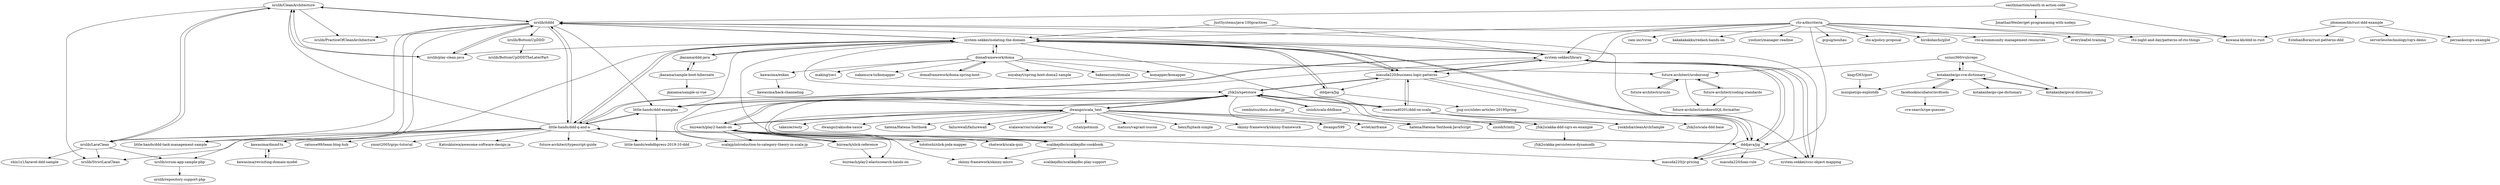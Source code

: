 digraph G {
"nrslib/CleanArchitecture" -> "nrslib/itddd"
"nrslib/CleanArchitecture" -> "nrslib/PracticeOfCleanArchitecture"
"nrslib/CleanArchitecture" -> "nrslib/StrictLaraClean"
"nrslib/CleanArchitecture" -> "nrslib/play-clean-java"
"nrslib/CleanArchitecture" -> "nrslib/LaraClean"
"facebookincubator/nvdtools" -> "kotakanbe/go-cve-dictionary"
"facebookincubator/nvdtools" -> "cve-search/cpe-guesser"
"oauthinaction/oauth-in-action-code" -> "nrslib/itddd"
"oauthinaction/oauth-in-action-code" -> "kuwana-kb/ddd-in-rust"
"oauthinaction/oauth-in-action-code" -> "JonathanWexler/get-programming-with-nodejs" ["e"=1]
"kawasima/revisiting-domain-model" -> "kawasima/dmmf-ts"
"nrslib/play-clean-java" -> "nrslib/itddd"
"nrslib/play-clean-java" -> "nrslib/CleanArchitecture"
"JustSystems/java-100practices" -> "system-sekkei/isolating-the-domain"
"JustSystems/java-100practices" -> "system-sekkei/library"
"masuda220/business-logic-patterns" -> "system-sekkei/isolating-the-domain"
"masuda220/business-logic-patterns" -> "system-sekkei/ccsr-object-mapping"
"masuda220/business-logic-patterns" -> "system-sekkei/library"
"masuda220/business-logic-patterns" -> "masuda220/jr-pricing"
"masuda220/business-logic-patterns" -> "crossroad0201/ddd-on-scala"
"masuda220/business-logic-patterns" -> "dddjava/Jig"
"masuda220/business-logic-patterns" -> "j5ik2o/spetstore"
"system-sekkei/isolating-the-domain" -> "masuda220/business-logic-patterns"
"system-sekkei/isolating-the-domain" -> "dddjava/Jig"
"system-sekkei/isolating-the-domain" -> "system-sekkei/library"
"system-sekkei/isolating-the-domain" -> "dddjava/jig"
"system-sekkei/isolating-the-domain" -> "little-hands/ddd-q-and-a"
"system-sekkei/isolating-the-domain" -> "little-hands/ddd-examples"
"system-sekkei/isolating-the-domain" -> "system-sekkei/ccsr-object-mapping"
"system-sekkei/isolating-the-domain" -> "nrslib/itddd"
"system-sekkei/isolating-the-domain" -> "jkazama/ddd-java"
"system-sekkei/isolating-the-domain" -> "j5ik2o/spetstore"
"system-sekkei/isolating-the-domain" -> "crossroad0201/ddd-on-scala"
"system-sekkei/isolating-the-domain" -> "domaframework/doma"
"system-sekkei/isolating-the-domain" -> "masuda220/jr-pricing"
"system-sekkei/isolating-the-domain" -> "nrslib/play-clean-java"
"system-sekkei/isolating-the-domain" -> "little-hands/ddd-task-management-sample"
"jkazama/ddd-java" -> "jkazama/sample-boot-hibernate"
"jkazama/ddd-java" -> "system-sekkei/isolating-the-domain"
"dwango/scala_text" -> "bizreach/play2-hands-on"
"dwango/scala_text" -> "j5ik2o/spetstore"
"dwango/scala_text" -> "scalikejdbc/scalikejdbc-cookbook"
"dwango/scala_text" -> "hatena/Hatena-Textbook" ["e"=1]
"dwango/scala_text" -> "failurewall/failurewall"
"dwango/scala_text" -> "scalawarrior/scalawarrior"
"dwango/scala_text" -> "rutan/potmum" ["e"=1]
"dwango/scala_text" -> "matsuu/vagrant-isucon" ["e"=1]
"dwango/scala_text" -> "hexx/fujitask-simple" ["e"=1]
"dwango/scala_text" -> "wvlet/airframe" ["e"=1]
"dwango/scala_text" -> "skinny-framework/skinny-framework" ["e"=1]
"dwango/scala_text" -> "dwango/S99"
"dwango/scala_text" -> "takezoe/resty"
"dwango/scala_text" -> "dwango/yakisoba-sauce"
"dwango/scala_text" -> "hatena/Hatena-Textbook-JavaScript"
"cto-a/dxcriteria" -> "yoshiori/manager-readme" ["e"=1]
"cto-a/dxcriteria" -> "gcpug/nouhau" ["e"=1]
"cto-a/dxcriteria" -> "cto-a/policy-proposal"
"cto-a/dxcriteria" -> "hirokidaichi/gilot"
"cto-a/dxcriteria" -> "cto-a/community-management-resources"
"cto-a/dxcriteria" -> "dddjava/jig"
"cto-a/dxcriteria" -> "everyleaf/el-training" ["e"=1]
"cto-a/dxcriteria" -> "system-sekkei/library"
"cto-a/dxcriteria" -> "system-sekkei/isolating-the-domain"
"cto-a/dxcriteria" -> "masuda220/business-logic-patterns"
"cto-a/dxcriteria" -> "cto-night-and-day/patterns-of-cto-things"
"cto-a/dxcriteria" -> "cam-inc/viron" ["e"=1]
"cto-a/dxcriteria" -> "kakakakakku/redash-hands-on"
"sisioh/scala-dddbase" -> "j5ik2o/spetstore"
"sisioh/scala-dddbase" -> "sisioh/trinity" ["e"=1]
"jkazama/sample-boot-hibernate" -> "jkazama/ddd-java"
"jkazama/sample-boot-hibernate" -> "jkazama/sample-ui-vue"
"zembutsu/docs.docker.jp" -> "hatena/Hatena-Textbook-JavaScript"
"nrslib/LaraClean" -> "nrslib/StrictLaraClean"
"nrslib/LaraClean" -> "nrslib/scrum-app-sample-php"
"nrslib/LaraClean" -> "shin1x1/laravel-ddd-sample" ["e"=1]
"nrslib/LaraClean" -> "nrslib/CleanArchitecture"
"nrslib/scrum-app-sample-php" -> "nrslib/repository-support-php"
"domaframework/doma-spring-boot" -> "domaframework/doma"
"usiusi360/vulsrepo" -> "kotakanbe/goval-dictionary"
"usiusi360/vulsrepo" -> "kotakanbe/go-cve-dictionary"
"usiusi360/vulsrepo" -> "future-architect/uroborosql"
"future-architect/coding-standards" -> "future-architect/uroboroSQL-formatter"
"future-architect/coding-standards" -> "future-architect/uroborosql"
"future-architect/uroborosql" -> "future-architect/urushi"
"future-architect/uroborosql" -> "future-architect/uroboroSQL-formatter"
"future-architect/uroborosql" -> "future-architect/coding-standards"
"future-architect/urushi" -> "future-architect/uroborosql"
"dddjava/Jig" -> "jjug-ccc/slides-articles-2019Spring"
"dddjava/Jig" -> "system-sekkei/isolating-the-domain"
"crossroad0201/ddd-on-scala" -> "j5ik2o/spetstore"
"crossroad0201/ddd-on-scala" -> "j5ik2o/akka-ddd-cqrs-es-example"
"crossroad0201/ddd-on-scala" -> "masuda220/business-logic-patterns"
"crossroad0201/ddd-on-scala" -> "j5ik2o/scala-ddd-base"
"crossroad0201/ddd-on-scala" -> "yoskhdia/cleanArchSample"
"j5ik2o/akka-ddd-cqrs-es-example" -> "j5ik2o/akka-persistence-dynamodb"
"dddjava/jig" -> "system-sekkei/library"
"dddjava/jig" -> "system-sekkei/isolating-the-domain"
"dddjava/jig" -> "masuda220/jr-pricing"
"dddjava/jig" -> "little-hands/ddd-q-and-a"
"dddjava/jig" -> "masuda220/loan-rule"
"dddjava/jig" -> "system-sekkei/ccsr-object-mapping"
"domaframework/doma" -> "domaframework/doma-spring-boot"
"domaframework/doma" -> "miyabayt/spring-boot-doma2-sample"
"domaframework/doma" -> "system-sekkei/isolating-the-domain"
"domaframework/doma" -> "bakenezumi/domala"
"domaframework/doma" -> "komapper/komapper" ["e"=1]
"domaframework/doma" -> "future-architect/uroborosql"
"domaframework/doma" -> "making/yavi" ["e"=1]
"domaframework/doma" -> "kawasima/enkan"
"domaframework/doma" -> "nakamura-to/komapper"
"j5ik2o/spetstore" -> "sisioh/scala-dddbase"
"j5ik2o/spetstore" -> "crossroad0201/ddd-on-scala"
"j5ik2o/spetstore" -> "bizreach/slick-reference"
"j5ik2o/spetstore" -> "bizreach/play2-hands-on"
"j5ik2o/spetstore" -> "masuda220/business-logic-patterns"
"j5ik2o/spetstore" -> "scalikejdbc/scalikejdbc-cookbook"
"j5ik2o/spetstore" -> "yoskhdia/cleanArchSample"
"j5ik2o/spetstore" -> "scalajp/introduction-to-category-theory-in-scala-jp"
"j5ik2o/spetstore" -> "wvlet/airframe" ["e"=1]
"j5ik2o/spetstore" -> "j5ik2o/akka-ddd-cqrs-es-example"
"j5ik2o/spetstore" -> "little-hands/ddd-examples"
"j5ik2o/spetstore" -> "dwango/scala_text"
"jdomenechb/rust-ddd-example" -> "perzanko/cqrs-example"
"jdomenechb/rust-ddd-example" -> "kuwana-kb/ddd-in-rust"
"jdomenechb/rust-ddd-example" -> "EstebanBorai/rust-patterns-ddd"
"jdomenechb/rust-ddd-example" -> "serverlesstechnology/cqrs-demo" ["e"=1]
"little-hands/ddd-q-and-a" -> "little-hands/ddd-examples"
"little-hands/ddd-q-and-a" -> "system-sekkei/library"
"little-hands/ddd-q-and-a" -> "system-sekkei/isolating-the-domain"
"little-hands/ddd-q-and-a" -> "nrslib/LaraClean"
"little-hands/ddd-q-and-a" -> "nrslib/itddd"
"little-hands/ddd-q-and-a" -> "dddjava/jig"
"little-hands/ddd-q-and-a" -> "Katsukiniwa/awesome-software-design-ja" ["e"=1]
"little-hands/ddd-q-and-a" -> "little-hands/webdbpress-2019-10-ddd"
"little-hands/ddd-q-and-a" -> "nrslib/StrictLaraClean"
"little-hands/ddd-q-and-a" -> "future-architect/typescript-guide" ["e"=1]
"little-hands/ddd-q-and-a" -> "little-hands/ddd-task-management-sample"
"little-hands/ddd-q-and-a" -> "nrslib/CleanArchitecture"
"little-hands/ddd-q-and-a" -> "kawasima/dmmf-ts"
"little-hands/ddd-q-and-a" -> "catnose99/team-blog-hub" ["e"=1]
"little-hands/ddd-q-and-a" -> "ymmt2005/grpc-tutorial" ["e"=1]
"nrslib/itddd" -> "nrslib/CleanArchitecture"
"nrslib/itddd" -> "nrslib/play-clean-java"
"nrslib/itddd" -> "system-sekkei/isolating-the-domain"
"nrslib/itddd" -> "little-hands/ddd-q-and-a"
"nrslib/itddd" -> "masuda220/business-logic-patterns"
"nrslib/itddd" -> "nrslib/BottomUpDDD"
"nrslib/itddd" -> "nrslib/LaraClean"
"nrslib/itddd" -> "kuwana-kb/ddd-in-rust"
"nrslib/itddd" -> "little-hands/ddd-task-management-sample"
"nrslib/itddd" -> "nrslib/scrum-app-sample-php"
"nrslib/itddd" -> "nrslib/PracticeOfCleanArchitecture"
"nrslib/itddd" -> "dddjava/jig"
"nrslib/itddd" -> "little-hands/ddd-examples"
"bizreach/play2-hands-on" -> "bizreach/slick-reference"
"bizreach/play2-hands-on" -> "scalikejdbc/scalikejdbc-cookbook"
"bizreach/play2-hands-on" -> "scalajp/introduction-to-category-theory-in-scala-jp"
"bizreach/play2-hands-on" -> "j5ik2o/spetstore"
"bizreach/play2-hands-on" -> "dwango/scala_text"
"bizreach/play2-hands-on" -> "bizreach/play2-elasticsearch-hands-on"
"bizreach/play2-hands-on" -> "chatwork/scala-quiz"
"bizreach/play2-hands-on" -> "skinny-framework/skinny-micro"
"bizreach/play2-hands-on" -> "tototoshi/slick-joda-mapper" ["e"=1]
"nrslib/BottomUpDDD" -> "nrslib/BottomUpDDDTheLaterPart"
"scalikejdbc/scalikejdbc-cookbook" -> "scalikejdbc/scalikejdbc-play-support"
"scalikejdbc/scalikejdbc-cookbook" -> "skinny-framework/skinny-micro"
"scalikejdbc/scalikejdbc-cookbook" -> "bizreach/play2-hands-on"
"kawasima/enkan" -> "kawasima/back-channeling"
"kotakanbe/goval-dictionary" -> "kotakanbe/go-cve-dictionary"
"kotakanbe/go-cve-dictionary" -> "kotakanbe/goval-dictionary"
"kotakanbe/go-cve-dictionary" -> "kotakanbe/go-cpe-dictionary"
"kotakanbe/go-cve-dictionary" -> "usiusi360/vulsrepo"
"kotakanbe/go-cve-dictionary" -> "facebookincubator/nvdtools"
"kotakanbe/go-cve-dictionary" -> "mozqnet/go-exploitdb"
"knqyf263/gost" -> "mozqnet/go-exploitdb"
"kawasima/dmmf-ts" -> "kawasima/revisiting-domain-model"
"system-sekkei/library" -> "system-sekkei/ccsr-object-mapping"
"system-sekkei/library" -> "masuda220/business-logic-patterns"
"system-sekkei/library" -> "system-sekkei/isolating-the-domain"
"system-sekkei/library" -> "masuda220/jr-pricing"
"system-sekkei/library" -> "dddjava/jig"
"system-sekkei/library" -> "little-hands/ddd-q-and-a"
"system-sekkei/library" -> "little-hands/ddd-examples"
"little-hands/ddd-examples" -> "little-hands/ddd-q-and-a"
"little-hands/ddd-examples" -> "little-hands/webdbpress-2019-10-ddd"
"bizreach/slick-reference" -> "bizreach/play2-elasticsearch-hands-on"
"bizreach/slick-reference" -> "bizreach/play2-hands-on"
"system-sekkei/ccsr-object-mapping" -> "system-sekkei/library"
"nrslib/CleanArchitecture" ["l"="-11.786,-23.61"]
"nrslib/itddd" ["l"="-11.803,-23.603"]
"nrslib/PracticeOfCleanArchitecture" ["l"="-11.779,-23.629"]
"nrslib/StrictLaraClean" ["l"="-11.815,-23.618"]
"nrslib/play-clean-java" ["l"="-11.785,-23.59"]
"nrslib/LaraClean" ["l"="-11.798,-23.624"]
"facebookincubator/nvdtools" ["l"="-12.132,-23.478"]
"kotakanbe/go-cve-dictionary" ["l"="-12.108,-23.503"]
"cve-search/cpe-guesser" ["l"="-12.152,-23.462"]
"oauthinaction/oauth-in-action-code" ["l"="-11.786,-23.667"]
"kuwana-kb/ddd-in-rust" ["l"="-11.761,-23.654"]
"JonathanWexler/get-programming-with-nodejs" ["l"="45.364,-16.264"]
"kawasima/revisiting-domain-model" ["l"="-11.889,-23.563"]
"kawasima/dmmf-ts" ["l"="-11.868,-23.572"]
"JustSystems/java-100practices" ["l"="-11.797,-23.542"]
"system-sekkei/isolating-the-domain" ["l"="-11.826,-23.557"]
"system-sekkei/library" ["l"="-11.842,-23.565"]
"masuda220/business-logic-patterns" ["l"="-11.833,-23.54"]
"system-sekkei/ccsr-object-mapping" ["l"="-11.853,-23.554"]
"masuda220/jr-pricing" ["l"="-11.83,-23.573"]
"crossroad0201/ddd-on-scala" ["l"="-11.829,-23.51"]
"dddjava/Jig" ["l"="-11.814,-23.531"]
"j5ik2o/spetstore" ["l"="-11.798,-23.492"]
"dddjava/jig" ["l"="-11.845,-23.585"]
"little-hands/ddd-q-and-a" ["l"="-11.818,-23.586"]
"little-hands/ddd-examples" ["l"="-11.805,-23.563"]
"jkazama/ddd-java" ["l"="-11.767,-23.554"]
"domaframework/doma" ["l"="-11.912,-23.525"]
"little-hands/ddd-task-management-sample" ["l"="-11.829,-23.599"]
"jkazama/sample-boot-hibernate" ["l"="-11.732,-23.557"]
"dwango/scala_text" ["l"="-11.743,-23.45"]
"bizreach/play2-hands-on" ["l"="-11.771,-23.46"]
"scalikejdbc/scalikejdbc-cookbook" ["l"="-11.786,-23.444"]
"hatena/Hatena-Textbook" ["l"="-11.063,-23.729"]
"failurewall/failurewall" ["l"="-11.742,-23.415"]
"scalawarrior/scalawarrior" ["l"="-11.703,-23.466"]
"rutan/potmum" ["l"="-11.134,-23.745"]
"matsuu/vagrant-isucon" ["l"="-11.497,-24.424"]
"hexx/fujitask-simple" ["l"="9.547,24.553"]
"wvlet/airframe" ["l"="9.769,24.91"]
"skinny-framework/skinny-framework" ["l"="9.73,24.673"]
"dwango/S99" ["l"="-11.723,-23.467"]
"takezoe/resty" ["l"="-11.72,-23.428"]
"dwango/yakisoba-sauce" ["l"="-11.695,-23.439"]
"hatena/Hatena-Textbook-JavaScript" ["l"="-11.708,-23.404"]
"cto-a/dxcriteria" ["l"="-11.88,-23.594"]
"yoshiori/manager-readme" ["l"="-11.093,-23.634"]
"gcpug/nouhau" ["l"="-10.766,-23.61"]
"cto-a/policy-proposal" ["l"="-11.92,-23.597"]
"hirokidaichi/gilot" ["l"="-11.889,-23.64"]
"cto-a/community-management-resources" ["l"="-11.905,-23.586"]
"everyleaf/el-training" ["l"="-11.111,-23.583"]
"cto-night-and-day/patterns-of-cto-things" ["l"="-11.901,-23.618"]
"cam-inc/viron" ["l"="-11.036,-23.682"]
"kakakakakku/redash-hands-on" ["l"="-11.932,-23.628"]
"sisioh/scala-dddbase" ["l"="-11.813,-23.467"]
"sisioh/trinity" ["l"="9.503,24.466"]
"jkazama/sample-ui-vue" ["l"="-11.708,-23.559"]
"zembutsu/docs.docker.jp" ["l"="-11.686,-23.373"]
"nrslib/scrum-app-sample-php" ["l"="-11.767,-23.619"]
"shin1x1/laravel-ddd-sample" ["l"="-25.188,-42.582"]
"nrslib/repository-support-php" ["l"="-11.743,-23.626"]
"domaframework/doma-spring-boot" ["l"="-11.936,-23.515"]
"usiusi360/vulsrepo" ["l"="-12.068,-23.507"]
"kotakanbe/goval-dictionary" ["l"="-12.088,-23.493"]
"future-architect/uroborosql" ["l"="-12,-23.515"]
"future-architect/coding-standards" ["l"="-12.021,-23.52"]
"future-architect/uroboroSQL-formatter" ["l"="-12.012,-23.535"]
"future-architect/urushi" ["l"="-12.007,-23.498"]
"jjug-ccc/slides-articles-2019Spring" ["l"="-11.787,-23.519"]
"j5ik2o/akka-ddd-cqrs-es-example" ["l"="-11.838,-23.478"]
"j5ik2o/scala-ddd-base" ["l"="-11.854,-23.499"]
"yoskhdia/cleanArchSample" ["l"="-11.822,-23.492"]
"j5ik2o/akka-persistence-dynamodb" ["l"="-11.855,-23.456"]
"masuda220/loan-rule" ["l"="-11.854,-23.611"]
"miyabayt/spring-boot-doma2-sample" ["l"="-11.913,-23.492"]
"bakenezumi/domala" ["l"="-11.928,-23.543"]
"komapper/komapper" ["l"="47.78,-3.607"]
"making/yavi" ["l"="9.056,21.136"]
"kawasima/enkan" ["l"="-11.942,-23.489"]
"nakamura-to/komapper" ["l"="-11.94,-23.534"]
"bizreach/slick-reference" ["l"="-11.77,-23.482"]
"scalajp/introduction-to-category-theory-in-scala-jp" ["l"="-11.791,-23.47"]
"jdomenechb/rust-ddd-example" ["l"="-11.728,-23.688"]
"perzanko/cqrs-example" ["l"="-11.723,-23.711"]
"EstebanBorai/rust-patterns-ddd" ["l"="-11.704,-23.698"]
"serverlesstechnology/cqrs-demo" ["l"="-9.828,-4.829"]
"Katsukiniwa/awesome-software-design-ja" ["l"="-10.76,-23.707"]
"little-hands/webdbpress-2019-10-ddd" ["l"="-11.786,-23.573"]
"future-architect/typescript-guide" ["l"="-10.812,-23.722"]
"catnose99/team-blog-hub" ["l"="-10.72,-23.777"]
"ymmt2005/grpc-tutorial" ["l"="-10.799,-23.688"]
"nrslib/BottomUpDDD" ["l"="-11.822,-23.643"]
"bizreach/play2-elasticsearch-hands-on" ["l"="-11.754,-23.475"]
"chatwork/scala-quiz" ["l"="-11.763,-23.431"]
"skinny-framework/skinny-micro" ["l"="-11.782,-23.426"]
"tototoshi/slick-joda-mapper" ["l"="9.585,24.6"]
"nrslib/BottomUpDDDTheLaterPart" ["l"="-11.831,-23.666"]
"scalikejdbc/scalikejdbc-play-support" ["l"="-11.802,-23.413"]
"kawasima/back-channeling" ["l"="-11.96,-23.466"]
"kotakanbe/go-cpe-dictionary" ["l"="-12.136,-23.509"]
"mozqnet/go-exploitdb" ["l"="-12.13,-23.53"]
"knqyf263/gost" ["l"="-12.152,-23.546"]
}